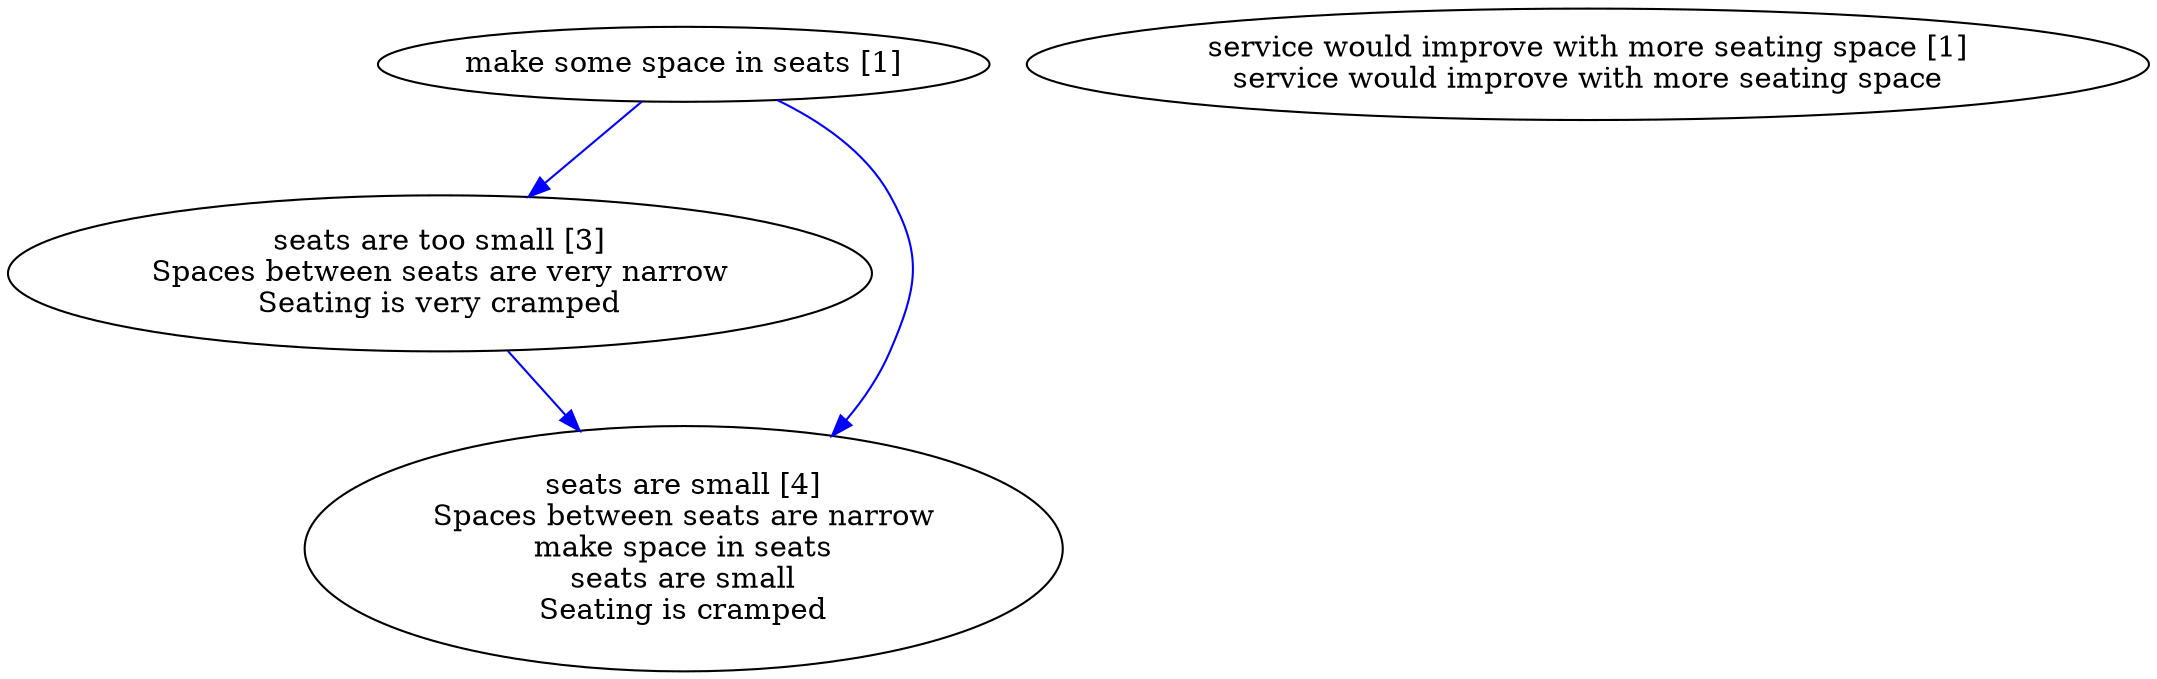 digraph collapsedGraph {
"seats are too small [3]\nSpaces between seats are very narrow\nSeating is very cramped""seats are small [4]\nSpaces between seats are narrow\nmake space in seats\nseats are small\nSeating is cramped""make some space in seats [1]""service would improve with more seating space [1]\nservice would improve with more seating space""seats are too small [3]\nSpaces between seats are very narrow\nSeating is very cramped" -> "seats are small [4]\nSpaces between seats are narrow\nmake space in seats\nseats are small\nSeating is cramped" [color=blue]
"make some space in seats [1]" -> "seats are too small [3]\nSpaces between seats are very narrow\nSeating is very cramped" [color=blue]
"make some space in seats [1]" -> "seats are small [4]\nSpaces between seats are narrow\nmake space in seats\nseats are small\nSeating is cramped" [color=blue]
}